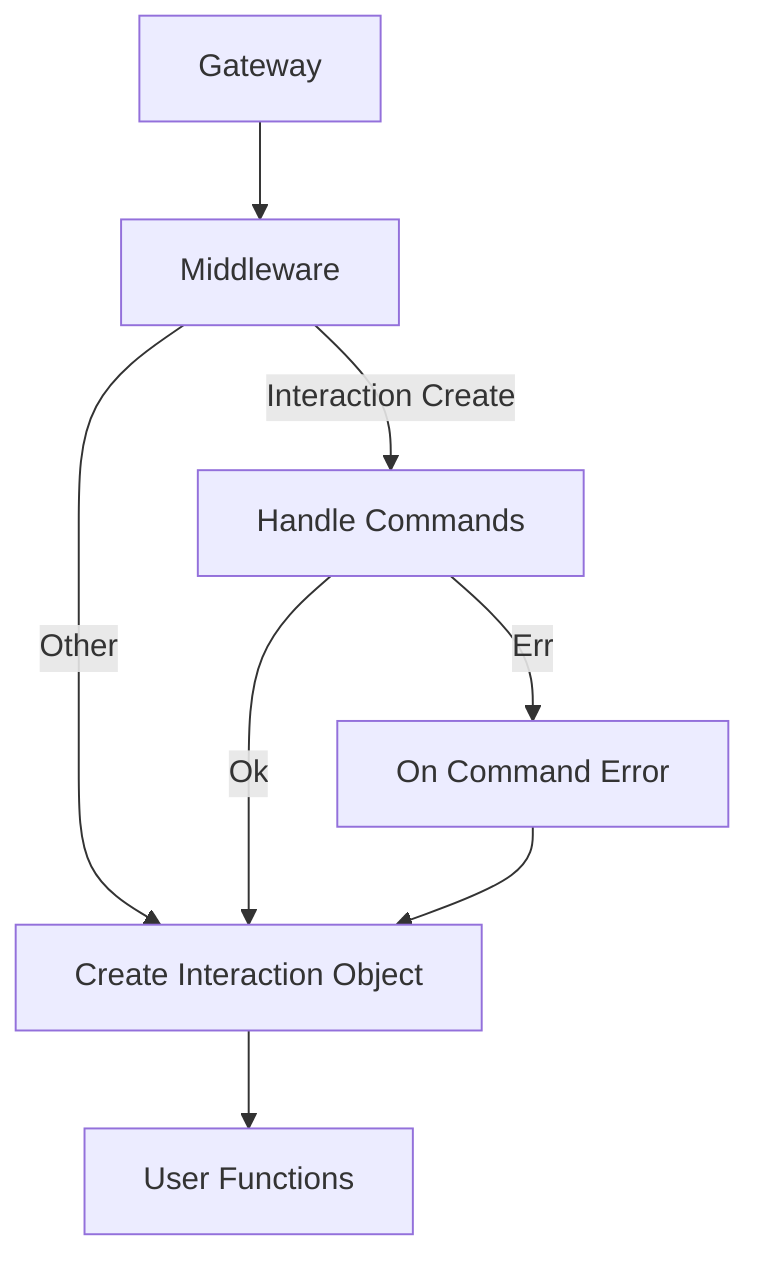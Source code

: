 flowchart TD

A[Gateway] --> B[Middleware]

B -->|Interaction Create| C[Handle Commands]
B -->|Other| E

C --> |Err| D[On Command Error]
C --> |Ok| E
D --> E

E[Create Interaction Object] --> F[User Functions]